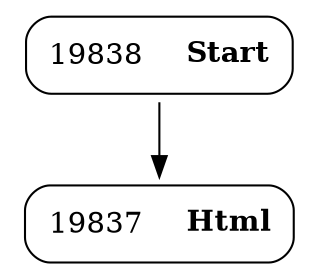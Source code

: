 digraph ast {
node [shape=none];
19837 [label=<<TABLE border='1' cellspacing='0' cellpadding='10' style='rounded' ><TR><TD border='0'>19837</TD><TD border='0'><B>Html</B></TD></TR></TABLE>>];
19838 [label=<<TABLE border='1' cellspacing='0' cellpadding='10' style='rounded' ><TR><TD border='0'>19838</TD><TD border='0'><B>Start</B></TD></TR></TABLE>>];
19838 -> 19837 [weight=2];
}
